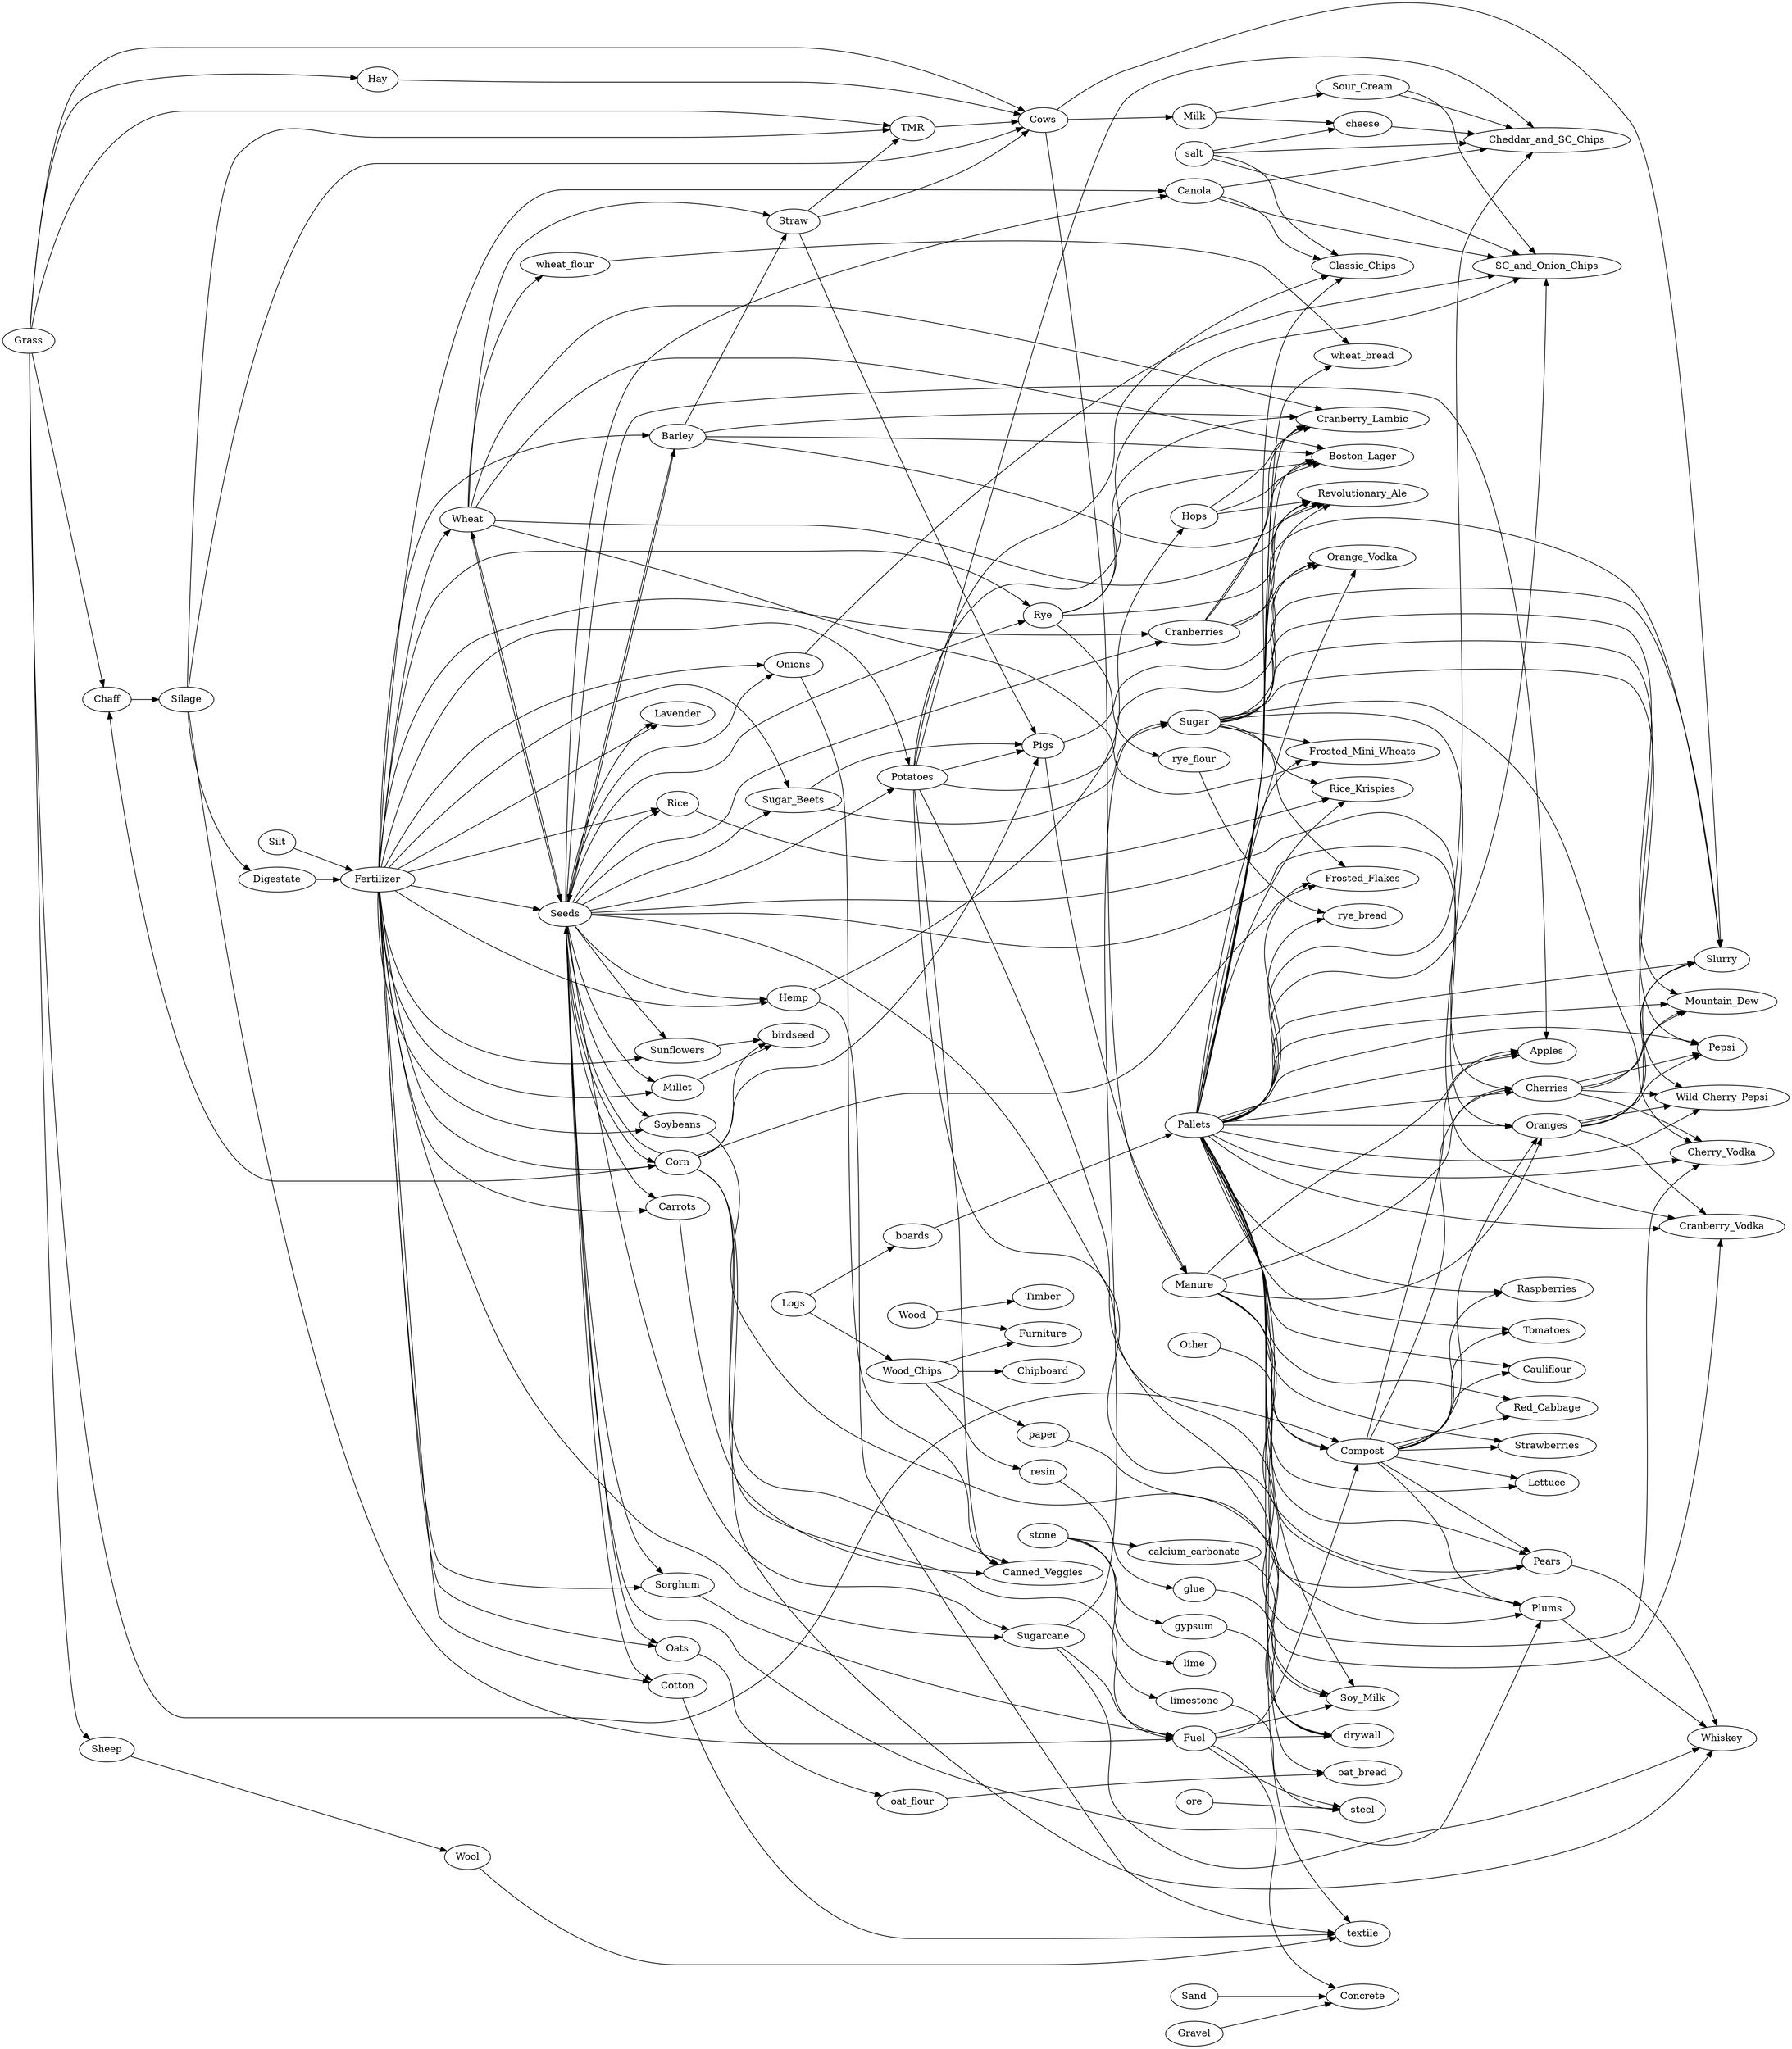 strict digraph pv {
    rankdir=LR;

    subgraph animals {
        label = "Animals"
        color = blue
        // Sheep
        Grass       -> Sheep
        Sheep       -> Wool

        // Pigs
        Wheat       -> Straw
        Barley      -> Straw
        Straw       -> Pigs
        Pigs        -> Manure
        Pigs        -> Slurry

        Corn        -> Pigs
        Sugar_Beets -> Pigs
        Potatoes    -> Pigs

        // Cows
        Wheat       -> Straw
        Barley      -> Straw
        Straw       -> Cows
        Cows        -> Manure
        Cows        -> Slurry
        Cows        -> Milk

        Grass       -> Cows
        Grass       -> Hay
        Hay         -> Cows
        Silage      -> Cows

        Grass       -> TMR
        Silage      -> TMR
        Straw       -> TMR
        TMR         -> Cows

        // Silage
        Grass       -> Chaff
        Corn        -> Chaff

        Chaff       -> Silage
    }
    Silage      -> Digestate
    Silage      -> Fuel

    // Seed Maker
    Wheat       -> Seeds
    Fertilizer  -> Seeds

    Barley      -> Seeds
    Fertilizer  -> Seeds

    Corn        -> Seeds
    Fertilizer  -> Seeds

    // Crops
    Seeds               -> Barley
    Fertilizer          -> Barley

    Seeds               -> Canola
    Fertilizer          -> Canola

    Seeds               -> Carrots
    Fertilizer          -> Carrots

    Seeds               -> Corn
    Fertilizer          -> Corn

    Seeds               -> Cotton
    Fertilizer          -> Cotton

    Seeds               -> Cranberries
    Fertilizer          -> Cranberries

    Seeds               -> Hemp
    Fertilizer          -> Hemp

    Seeds               -> Lavender
    Fertilizer          -> Lavender

    Seeds               -> Millet
    Fertilizer          -> Millet

    Seeds               -> Oats
    Fertilizer          -> Oats

    Seeds               -> Onions
    Fertilizer          -> Onions

    Seeds               -> Potatoes
    Fertilizer          -> Potatoes

    Seeds               -> Rice
    Fertilizer          -> Rice

    Seeds               -> Rye
    Fertilizer          -> Rye

    Seeds               -> Soybeans
    Fertilizer          -> Soybeans

    Seeds               -> Sorghum
    Fertilizer          -> Sorghum

    Seeds               -> Sugar_Beets
    Fertilizer          -> Sugar_Beets

    Seeds               -> Sugarcane
    Fertilizer          -> Sugarcane

    Seeds               -> Sunflowers
    Fertilizer          -> Sunflowers

    Seeds               -> Wheat
    Fertilizer          -> Wheat

    // Liquid Fertilizer

    // Fertilizer
    Silt        -> Fertilizer
    Digestate   -> Fertilizer

    // Orchards
    Seeds       -> Apples
    Manure      -> Apples
    Compost     -> Apples
    Pallets     -> Apples

    Seeds       -> Cherries
    Manure      -> Cherries
    Compost     -> Cherries
    Pallets     -> Cherries

    Seeds       -> Oranges
    Manure      -> Oranges
    Compost     -> Oranges
    Pallets     -> Oranges

    Seeds       -> Pears
    Manure      -> Pears
    Compost     -> Pears
    Pallets     -> Pears

    Seeds       -> Plums
    Manure      -> Plums
    Compost     -> Plums
    Pallets     -> Plums

    // Greenhouses
    Compost     -> Lettuce
    Pallets     -> Lettuce

    Compost     -> Tomatoes
    Pallets     -> Tomatoes

    Compost     -> Cauliflour
    Pallets     -> Cauliflour

    Compost     -> Red_Cabbage
    Pallets     -> Red_Cabbage

    Compost     -> Strawberries
    Pallets     -> Strawberries

    Compost     -> Raspberries
    Pallets     -> Raspberries

    // Compost Place
    Manure      -> Compost
    Fuel        -> Compost

    Grass       -> Compost
    Fuel        -> Compost

    Other       -> Compost
    Fuel        -> Compost

    // Pallet Place
    boards -> Pallets

    // Blackcap Birdseed
    Millet      -> birdseed
    Sunflowers  -> birdseed
    Corn        -> birdseed

    // Grain Mill
    Wheat   -> wheat_flour
    Rye     -> rye_flour
    Oats    -> oat_flour

    // Sugar Refinery
    Sugar_Beets -> Sugar
    Sugarcane   -> Sugar

    // Hops and Props
    Hemp        -> Hops

    // Pjevs Concrete
    Sand        -> Concrete
    Gravel      -> Concrete

    Sand        -> Concrete
    Gravel      -> Concrete

    Sand        -> Concrete
    Gravel      -> Concrete
    Fuel        -> Concrete

    // Heartland Bread
    Pallets     -> wheat_bread
    wheat_flour -> wheat_bread

    Pallets     -> oat_bread
    oat_flour   -> oat_bread

    Pallets     -> rye_bread
    rye_flour   -> rye_bread

    // Cogent Forest Products
    Wood_Chips  -> paper

    Wood_Chips  -> resin

    Logs        -> boards
    Logs        -> Wood_Chips

    // Sam Adams
    Wheat       -> Boston_Lager
    Barley      -> Boston_Lager
    Hops        -> Boston_Lager
    Cranberries -> Boston_Lager
    Rye         -> Boston_Lager
    Pallets     -> Boston_Lager

    Wheat       -> Revolutionary_Ale
    Barley      -> Revolutionary_Ale
    Hops        -> Revolutionary_Ale
    Cranberries -> Revolutionary_Ale
    Rye         -> Revolutionary_Ale
    Pallets     -> Revolutionary_Ale

    Wheat       -> Cranberry_Lambic
    Barley      -> Cranberry_Lambic
    Hops        -> Cranberry_Lambic
    Cranberries -> Cranberry_Lambic
    Rye         -> Cranberry_Lambic
    Pallets     -> Cranberry_Lambic

    // Kellogs
    Wheat       -> Frosted_Mini_Wheats
    Sugar       -> Frosted_Mini_Wheats
    Pallets     -> Frosted_Mini_Wheats

    Corn        -> Frosted_Flakes
    Sugar       -> Frosted_Flakes
    Pallets     -> Frosted_Flakes

    Rice        -> Rice_Krispies
    Sugar       -> Rice_Krispies
    Pallets     -> Rice_Krispies

    // Frito Lay
    Potatoes    -> Classic_Chips
    Canola      -> Classic_Chips
    salt        -> Classic_Chips
    Pallets     -> Classic_Chips

    Potatoes    -> Cheddar_and_SC_Chips
    Canola      -> Cheddar_and_SC_Chips
    salt        -> Cheddar_and_SC_Chips
    cheese      -> Cheddar_and_SC_Chips
    Sour_Cream  -> Cheddar_and_SC_Chips
    Pallets     -> Cheddar_and_SC_Chips

    Potatoes    -> SC_and_Onion_Chips
    Canola      -> SC_and_Onion_Chips
    Onions      -> SC_and_Onion_Chips
    salt        -> SC_and_Onion_Chips
    Sour_Cream  -> SC_and_Onion_Chips
    Pallets     -> SC_and_Onion_Chips

    // National Gypsum
    glue        -> drywall
    paper       -> drywall
    gypsum      -> drywall
    Fuel        -> drywall

    // Pepsi
    Sugar       -> Pepsi
    Cherries    -> Pepsi
    Oranges     -> Pepsi
    Pallets     -> Pepsi

    Sugar       -> Wild_Cherry_Pepsi
    Cherries    -> Wild_Cherry_Pepsi
    Oranges     -> Wild_Cherry_Pepsi
    Pallets     -> Wild_Cherry_Pepsi

    Sugar       -> Mountain_Dew
    Cherries    -> Mountain_Dew
    Oranges     -> Mountain_Dew
    Pallets     -> Mountain_Dew

    Sugar       -> Slurry
    Cherries    -> Slurry
    Oranges     -> Slurry
    Pallets     -> Slurry

    // F.M. Textile
    Cotton      -> textile
    Hemp        -> textile
    Wool        -> textile
    Pallets     -> textile

    // User Glue
    resin       -> glue

    // Smirnoff
    Potatoes    -> Cherry_Vodka
    Sugar       -> Cherry_Vodka
    Cherries    -> Cherry_Vodka
    Pallets     -> Cherry_Vodka

    Potatoes    -> Orange_Vodka
    Sugar       -> Orange_Vodka
    Cranberries -> Orange_Vodka
    Pallets     -> Orange_Vodka

    Potatoes    -> Cranberry_Vodka
    Sugar       -> Cranberry_Vodka
    Oranges     -> Cranberry_Vodka
    Pallets     -> Cranberry_Vodka

    // Silk Soymilk
    Soybeans    -> Soy_Milk
    calcium_carbonate -> Soy_Milk
    Fuel        -> Soy_Milk
    Pallets     -> Soy_Milk

    // Shell Fuel
    Sorghum     -> Fuel
    Sugarcane   -> Fuel
    Corn        -> Fuel

    // Borden Dairy
    Milk        -> cheese
    salt        -> cheese

    Milk        -> Sour_Cream

    // Stone Processing
    stone       -> lime
    stone       -> limestone
    stone       -> calcium_carbonate
    stone       -> gypsum

    // Popcorn Suttons
    Pears       -> Whiskey
    Plums       -> Whiskey
    Sugarcane   -> Whiskey
    Corn        -> Whiskey

    subgraph Steel {
        label = "Krystal Steel"
        ore         -> steel
        limestone   -> steel
        Fuel        -> steel
    }

    // Furniture Factory
    Wood_Chips  -> Chipboard

    Wood        -> Timber

    Wood_Chips  -> Furniture
    Wood        -> Furniture

    subgraph Delmonte {
        label = "Delmonte"
        Potatoes    -> Canned_Veggies
        Corn        -> Canned_Veggies
        Onions      -> Canned_Veggies
        Carrots     -> Canned_Veggies
    }
}
